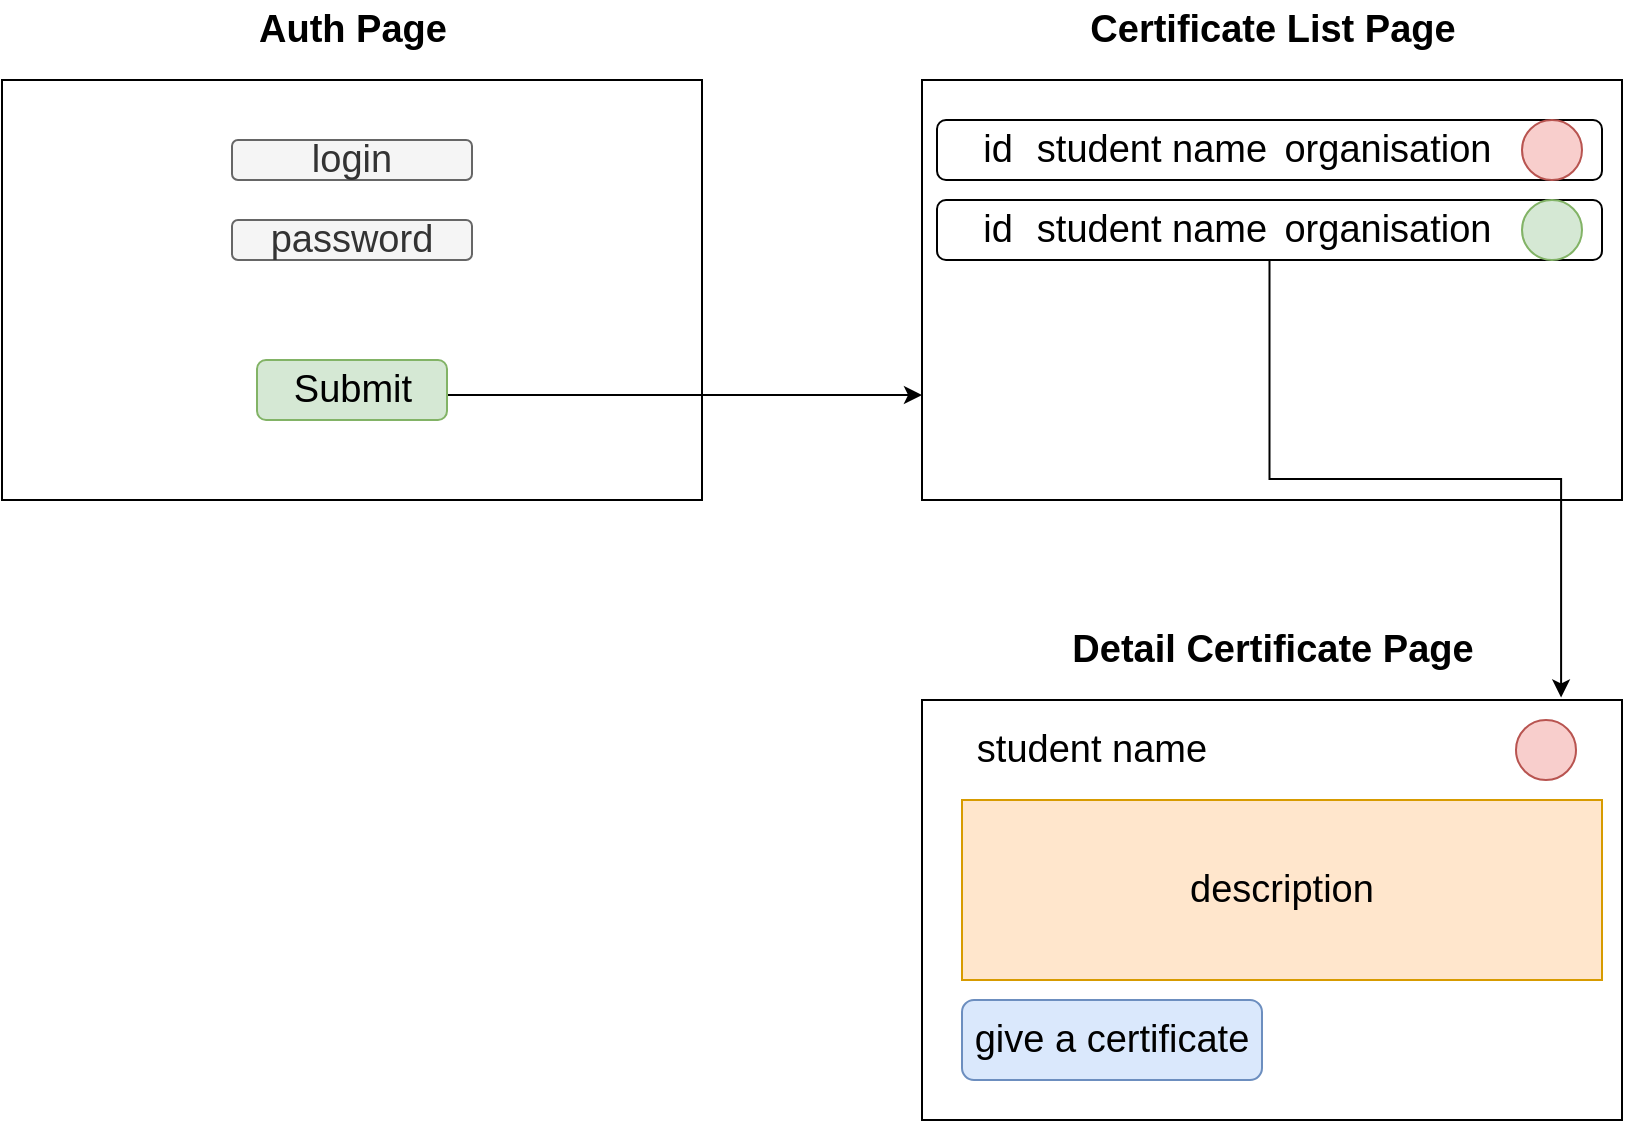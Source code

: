 <mxfile version="14.7.4" type="embed"><diagram id="3CeAWuQY9inEd3xoAb9d" name="Page-1"><mxGraphModel dx="1716" dy="1023" grid="1" gridSize="10" guides="1" tooltips="1" connect="1" arrows="1" fold="1" page="1" pageScale="1" pageWidth="827" pageHeight="1169" math="0" shadow="0"><root><mxCell id="0"/><mxCell id="1" parent="0"/><mxCell id="qZR0Ks7EqIsyawfw2a6l-1" value="" style="rounded=0;whiteSpace=wrap;html=1;" parent="1" vertex="1"><mxGeometry x="40" y="60" width="350" height="210" as="geometry"/></mxCell><mxCell id="qZR0Ks7EqIsyawfw2a6l-2" value="Auth Page" style="text;html=1;strokeColor=none;fillColor=none;align=center;verticalAlign=middle;whiteSpace=wrap;rounded=0;fontStyle=1;fontSize=19;" parent="1" vertex="1"><mxGeometry x="127.5" y="20" width="175" height="30" as="geometry"/></mxCell><mxCell id="qZR0Ks7EqIsyawfw2a6l-3" value="login" style="rounded=1;whiteSpace=wrap;html=1;fontSize=19;fillColor=#f5f5f5;strokeColor=#666666;fontColor=#333333;" parent="1" vertex="1"><mxGeometry x="155" y="90" width="120" height="20" as="geometry"/></mxCell><mxCell id="qZR0Ks7EqIsyawfw2a6l-4" value="password" style="rounded=1;whiteSpace=wrap;html=1;fontSize=19;fillColor=#f5f5f5;strokeColor=#666666;fontColor=#333333;" parent="1" vertex="1"><mxGeometry x="155" y="130" width="120" height="20" as="geometry"/></mxCell><mxCell id="qZR0Ks7EqIsyawfw2a6l-42" style="edgeStyle=elbowEdgeStyle;rounded=0;orthogonalLoop=1;jettySize=auto;elbow=vertical;html=1;entryX=0;entryY=0.75;entryDx=0;entryDy=0;fontSize=19;" parent="1" source="qZR0Ks7EqIsyawfw2a6l-5" target="qZR0Ks7EqIsyawfw2a6l-8" edge="1"><mxGeometry relative="1" as="geometry"/></mxCell><mxCell id="qZR0Ks7EqIsyawfw2a6l-5" value="Submit" style="rounded=1;whiteSpace=wrap;html=1;fontSize=19;fillColor=#d5e8d4;strokeColor=#82b366;" parent="1" vertex="1"><mxGeometry x="167.5" y="200" width="95" height="30" as="geometry"/></mxCell><mxCell id="qZR0Ks7EqIsyawfw2a6l-8" value="" style="rounded=0;whiteSpace=wrap;html=1;" parent="1" vertex="1"><mxGeometry x="500" y="60" width="350" height="210" as="geometry"/></mxCell><mxCell id="qZR0Ks7EqIsyawfw2a6l-9" value="Certificate List Page" style="text;html=1;strokeColor=none;fillColor=none;align=center;verticalAlign=middle;whiteSpace=wrap;rounded=0;fontStyle=1;fontSize=19;" parent="1" vertex="1"><mxGeometry x="543.75" y="20" width="262.5" height="30" as="geometry"/></mxCell><mxCell id="qZR0Ks7EqIsyawfw2a6l-18" value="" style="rounded=1;whiteSpace=wrap;html=1;fontSize=19;" parent="1" vertex="1"><mxGeometry x="507.5" y="80" width="332.5" height="30" as="geometry"/></mxCell><mxCell id="qZR0Ks7EqIsyawfw2a6l-19" value="id" style="text;html=1;strokeColor=none;fillColor=none;align=center;verticalAlign=middle;whiteSpace=wrap;rounded=0;fontSize=19;" parent="1" vertex="1"><mxGeometry x="507.5" y="80" width="60" height="30" as="geometry"/></mxCell><mxCell id="qZR0Ks7EqIsyawfw2a6l-21" value="student name" style="text;html=1;strokeColor=none;fillColor=none;align=center;verticalAlign=middle;whiteSpace=wrap;rounded=0;fontSize=19;" parent="1" vertex="1"><mxGeometry x="555.75" y="80" width="118" height="30" as="geometry"/></mxCell><mxCell id="qZR0Ks7EqIsyawfw2a6l-22" value="" style="ellipse;whiteSpace=wrap;html=1;aspect=fixed;fontSize=19;fillColor=#f8cecc;strokeColor=#b85450;" parent="1" vertex="1"><mxGeometry x="800" y="80" width="30" height="30" as="geometry"/></mxCell><mxCell id="qZR0Ks7EqIsyawfw2a6l-41" style="edgeStyle=elbowEdgeStyle;rounded=0;orthogonalLoop=1;jettySize=auto;elbow=vertical;html=1;entryX=0.913;entryY=-0.006;entryDx=0;entryDy=0;entryPerimeter=0;fontSize=19;" parent="1" source="qZR0Ks7EqIsyawfw2a6l-25" target="qZR0Ks7EqIsyawfw2a6l-29" edge="1"><mxGeometry relative="1" as="geometry"/></mxCell><mxCell id="qZR0Ks7EqIsyawfw2a6l-25" value="" style="rounded=1;whiteSpace=wrap;html=1;fontSize=19;" parent="1" vertex="1"><mxGeometry x="507.5" y="120" width="332.5" height="30" as="geometry"/></mxCell><mxCell id="qZR0Ks7EqIsyawfw2a6l-26" value="id" style="text;html=1;strokeColor=none;fillColor=none;align=center;verticalAlign=middle;whiteSpace=wrap;rounded=0;fontSize=19;" parent="1" vertex="1"><mxGeometry x="507.5" y="120" width="60" height="30" as="geometry"/></mxCell><mxCell id="qZR0Ks7EqIsyawfw2a6l-27" value="student name" style="text;html=1;strokeColor=none;fillColor=none;align=center;verticalAlign=middle;whiteSpace=wrap;rounded=0;fontSize=19;" parent="1" vertex="1"><mxGeometry x="555.75" y="120" width="118" height="30" as="geometry"/></mxCell><mxCell id="qZR0Ks7EqIsyawfw2a6l-28" value="" style="ellipse;whiteSpace=wrap;html=1;aspect=fixed;fontSize=19;fillColor=#d5e8d4;strokeColor=#82b366;" parent="1" vertex="1"><mxGeometry x="800" y="120" width="30" height="30" as="geometry"/></mxCell><mxCell id="qZR0Ks7EqIsyawfw2a6l-29" value="" style="rounded=0;whiteSpace=wrap;html=1;" parent="1" vertex="1"><mxGeometry x="500" y="370" width="350" height="210" as="geometry"/></mxCell><mxCell id="qZR0Ks7EqIsyawfw2a6l-33" value="Detail Certificate Page" style="text;html=1;strokeColor=none;fillColor=none;align=center;verticalAlign=middle;whiteSpace=wrap;rounded=0;fontStyle=1;fontSize=19;" parent="1" vertex="1"><mxGeometry x="543.75" y="330" width="262.5" height="30" as="geometry"/></mxCell><mxCell id="qZR0Ks7EqIsyawfw2a6l-43" value="organisation" style="text;html=1;strokeColor=none;fillColor=none;align=center;verticalAlign=middle;whiteSpace=wrap;rounded=0;fontSize=19;" parent="1" vertex="1"><mxGeometry x="673.75" y="80" width="118" height="30" as="geometry"/></mxCell><mxCell id="qZR0Ks7EqIsyawfw2a6l-44" value="organisation" style="text;html=1;strokeColor=none;fillColor=none;align=center;verticalAlign=middle;whiteSpace=wrap;rounded=0;fontSize=19;" parent="1" vertex="1"><mxGeometry x="673.75" y="120" width="118" height="30" as="geometry"/></mxCell><mxCell id="qZR0Ks7EqIsyawfw2a6l-46" value="student name" style="text;html=1;strokeColor=none;fillColor=none;align=center;verticalAlign=middle;whiteSpace=wrap;rounded=0;fontSize=19;" parent="1" vertex="1"><mxGeometry x="520" y="380" width="130" height="30" as="geometry"/></mxCell><mxCell id="qZR0Ks7EqIsyawfw2a6l-47" value="" style="ellipse;whiteSpace=wrap;html=1;aspect=fixed;fontSize=19;fillColor=#f8cecc;strokeColor=#b85450;" parent="1" vertex="1"><mxGeometry x="797" y="380" width="30" height="30" as="geometry"/></mxCell><mxCell id="qZR0Ks7EqIsyawfw2a6l-49" value="description" style="text;html=1;strokeColor=#d79b00;fillColor=#ffe6cc;align=center;verticalAlign=middle;whiteSpace=wrap;rounded=0;fontSize=19;" parent="1" vertex="1"><mxGeometry x="520" y="420" width="320" height="90" as="geometry"/></mxCell><mxCell id="qZR0Ks7EqIsyawfw2a6l-50" value="give a certificate" style="rounded=1;whiteSpace=wrap;html=1;fontSize=19;fillColor=#dae8fc;strokeColor=#6c8ebf;" parent="1" vertex="1"><mxGeometry x="520" y="520" width="150" height="40" as="geometry"/></mxCell></root></mxGraphModel></diagram></mxfile>